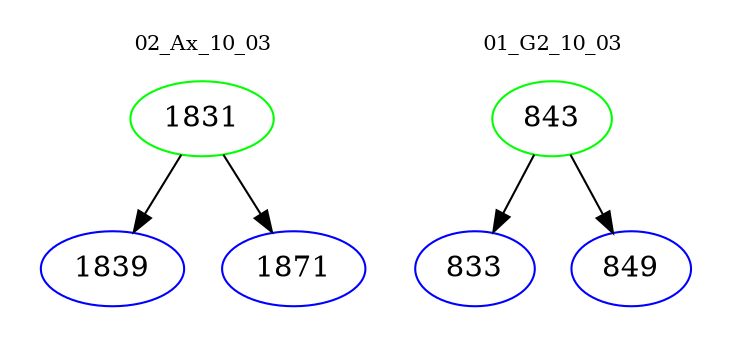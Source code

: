 digraph{
subgraph cluster_0 {
color = white
label = "02_Ax_10_03";
fontsize=10;
T0_1831 [label="1831", color="green"]
T0_1831 -> T0_1839 [color="black"]
T0_1839 [label="1839", color="blue"]
T0_1831 -> T0_1871 [color="black"]
T0_1871 [label="1871", color="blue"]
}
subgraph cluster_1 {
color = white
label = "01_G2_10_03";
fontsize=10;
T1_843 [label="843", color="green"]
T1_843 -> T1_833 [color="black"]
T1_833 [label="833", color="blue"]
T1_843 -> T1_849 [color="black"]
T1_849 [label="849", color="blue"]
}
}
